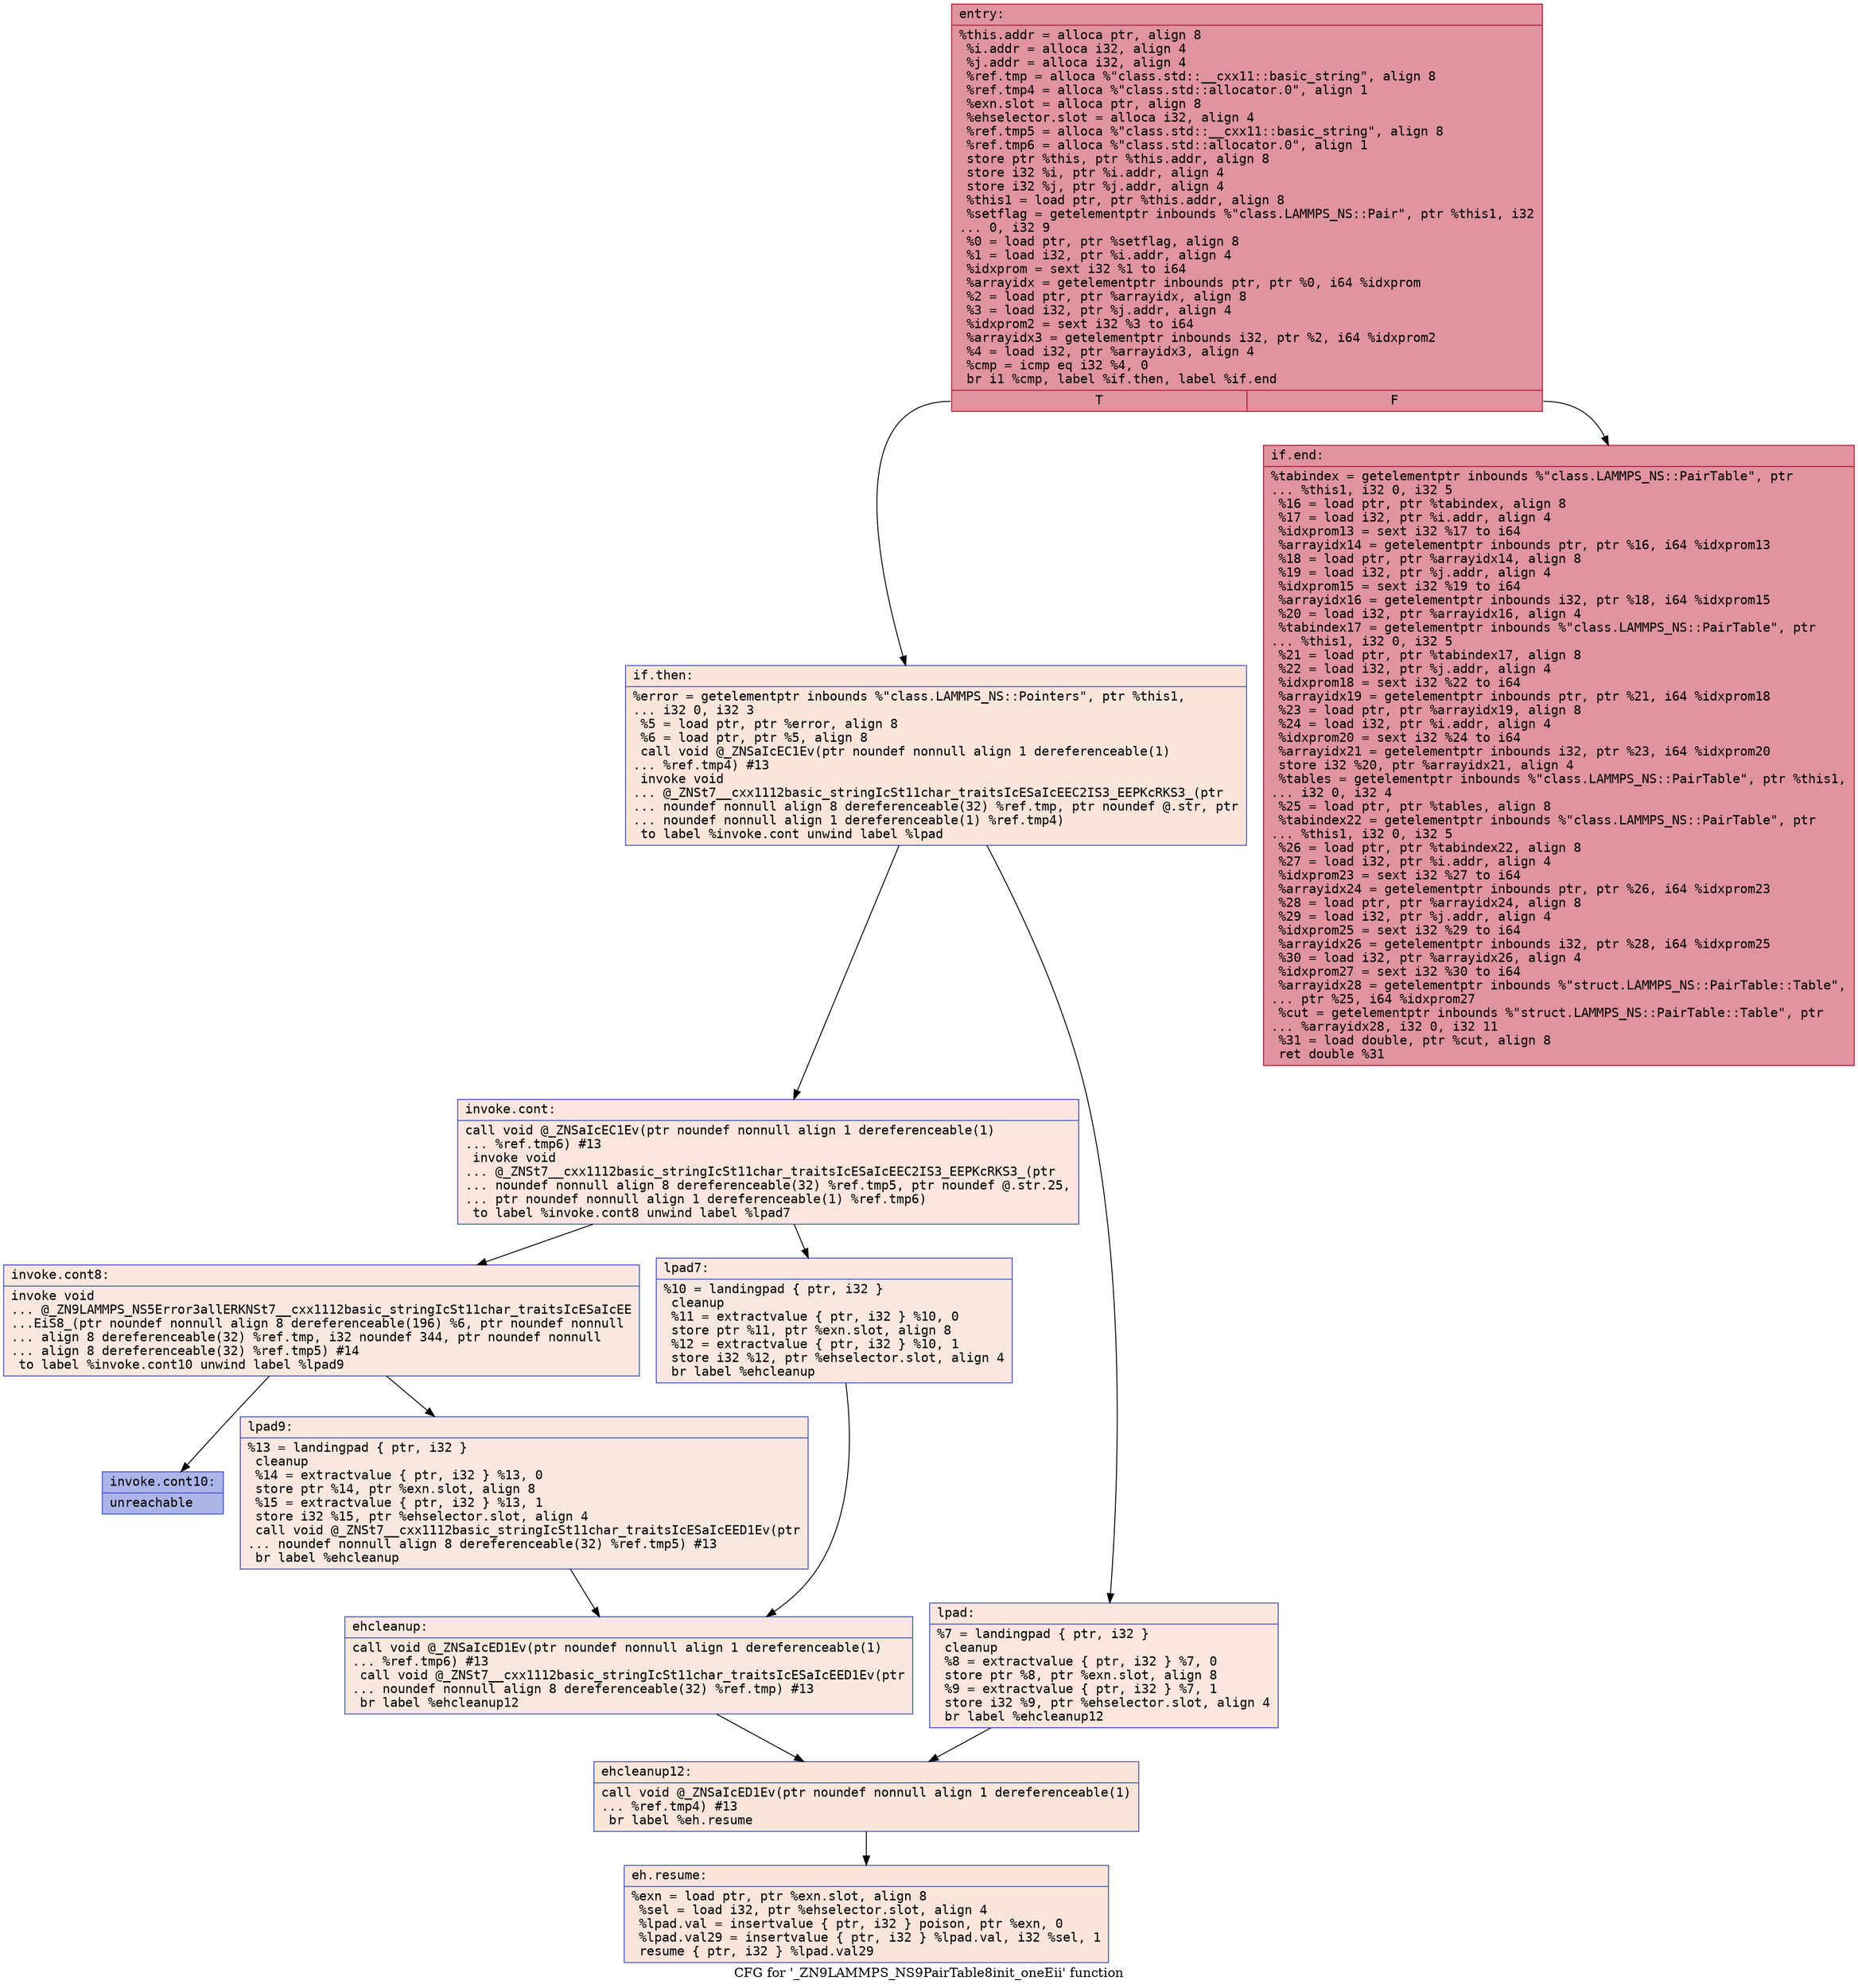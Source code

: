 digraph "CFG for '_ZN9LAMMPS_NS9PairTable8init_oneEii' function" {
	label="CFG for '_ZN9LAMMPS_NS9PairTable8init_oneEii' function";

	Node0x55f58a3570c0 [shape=record,color="#b70d28ff", style=filled, fillcolor="#b70d2870" fontname="Courier",label="{entry:\l|  %this.addr = alloca ptr, align 8\l  %i.addr = alloca i32, align 4\l  %j.addr = alloca i32, align 4\l  %ref.tmp = alloca %\"class.std::__cxx11::basic_string\", align 8\l  %ref.tmp4 = alloca %\"class.std::allocator.0\", align 1\l  %exn.slot = alloca ptr, align 8\l  %ehselector.slot = alloca i32, align 4\l  %ref.tmp5 = alloca %\"class.std::__cxx11::basic_string\", align 8\l  %ref.tmp6 = alloca %\"class.std::allocator.0\", align 1\l  store ptr %this, ptr %this.addr, align 8\l  store i32 %i, ptr %i.addr, align 4\l  store i32 %j, ptr %j.addr, align 4\l  %this1 = load ptr, ptr %this.addr, align 8\l  %setflag = getelementptr inbounds %\"class.LAMMPS_NS::Pair\", ptr %this1, i32\l... 0, i32 9\l  %0 = load ptr, ptr %setflag, align 8\l  %1 = load i32, ptr %i.addr, align 4\l  %idxprom = sext i32 %1 to i64\l  %arrayidx = getelementptr inbounds ptr, ptr %0, i64 %idxprom\l  %2 = load ptr, ptr %arrayidx, align 8\l  %3 = load i32, ptr %j.addr, align 4\l  %idxprom2 = sext i32 %3 to i64\l  %arrayidx3 = getelementptr inbounds i32, ptr %2, i64 %idxprom2\l  %4 = load i32, ptr %arrayidx3, align 4\l  %cmp = icmp eq i32 %4, 0\l  br i1 %cmp, label %if.then, label %if.end\l|{<s0>T|<s1>F}}"];
	Node0x55f58a3570c0:s0 -> Node0x55f58a35a8c0[tooltip="entry -> if.then\nProbability 0.00%" ];
	Node0x55f58a3570c0:s1 -> Node0x55f58a35a930[tooltip="entry -> if.end\nProbability 100.00%" ];
	Node0x55f58a35a8c0 [shape=record,color="#3d50c3ff", style=filled, fillcolor="#f4c5ad70" fontname="Courier",label="{if.then:\l|  %error = getelementptr inbounds %\"class.LAMMPS_NS::Pointers\", ptr %this1,\l... i32 0, i32 3\l  %5 = load ptr, ptr %error, align 8\l  %6 = load ptr, ptr %5, align 8\l  call void @_ZNSaIcEC1Ev(ptr noundef nonnull align 1 dereferenceable(1)\l... %ref.tmp4) #13\l  invoke void\l... @_ZNSt7__cxx1112basic_stringIcSt11char_traitsIcESaIcEEC2IS3_EEPKcRKS3_(ptr\l... noundef nonnull align 8 dereferenceable(32) %ref.tmp, ptr noundef @.str, ptr\l... noundef nonnull align 1 dereferenceable(1) %ref.tmp4)\l          to label %invoke.cont unwind label %lpad\l}"];
	Node0x55f58a35a8c0 -> Node0x55f58a35adb0[tooltip="if.then -> invoke.cont\nProbability 50.00%" ];
	Node0x55f58a35a8c0 -> Node0x55f58a35ae30[tooltip="if.then -> lpad\nProbability 50.00%" ];
	Node0x55f58a35adb0 [shape=record,color="#3d50c3ff", style=filled, fillcolor="#f3c7b170" fontname="Courier",label="{invoke.cont:\l|  call void @_ZNSaIcEC1Ev(ptr noundef nonnull align 1 dereferenceable(1)\l... %ref.tmp6) #13\l  invoke void\l... @_ZNSt7__cxx1112basic_stringIcSt11char_traitsIcESaIcEEC2IS3_EEPKcRKS3_(ptr\l... noundef nonnull align 8 dereferenceable(32) %ref.tmp5, ptr noundef @.str.25,\l... ptr noundef nonnull align 1 dereferenceable(1) %ref.tmp6)\l          to label %invoke.cont8 unwind label %lpad7\l}"];
	Node0x55f58a35adb0 -> Node0x55f58a35b310[tooltip="invoke.cont -> invoke.cont8\nProbability 50.00%" ];
	Node0x55f58a35adb0 -> Node0x55f58a35b360[tooltip="invoke.cont -> lpad7\nProbability 50.00%" ];
	Node0x55f58a35b310 [shape=record,color="#3d50c3ff", style=filled, fillcolor="#f1ccb870" fontname="Courier",label="{invoke.cont8:\l|  invoke void\l... @_ZN9LAMMPS_NS5Error3allERKNSt7__cxx1112basic_stringIcSt11char_traitsIcESaIcEE\l...EiS8_(ptr noundef nonnull align 8 dereferenceable(196) %6, ptr noundef nonnull\l... align 8 dereferenceable(32) %ref.tmp, i32 noundef 344, ptr noundef nonnull\l... align 8 dereferenceable(32) %ref.tmp5) #14\l          to label %invoke.cont10 unwind label %lpad9\l}"];
	Node0x55f58a35b310 -> Node0x55f58a35b2c0[tooltip="invoke.cont8 -> invoke.cont10\nProbability 0.00%" ];
	Node0x55f58a35b310 -> Node0x55f58a35b580[tooltip="invoke.cont8 -> lpad9\nProbability 100.00%" ];
	Node0x55f58a35b2c0 [shape=record,color="#3d50c3ff", style=filled, fillcolor="#4358cb70" fontname="Courier",label="{invoke.cont10:\l|  unreachable\l}"];
	Node0x55f58a35ae30 [shape=record,color="#3d50c3ff", style=filled, fillcolor="#f3c7b170" fontname="Courier",label="{lpad:\l|  %7 = landingpad \{ ptr, i32 \}\l          cleanup\l  %8 = extractvalue \{ ptr, i32 \} %7, 0\l  store ptr %8, ptr %exn.slot, align 8\l  %9 = extractvalue \{ ptr, i32 \} %7, 1\l  store i32 %9, ptr %ehselector.slot, align 4\l  br label %ehcleanup12\l}"];
	Node0x55f58a35ae30 -> Node0x55f58a35bae0[tooltip="lpad -> ehcleanup12\nProbability 100.00%" ];
	Node0x55f58a35b360 [shape=record,color="#3d50c3ff", style=filled, fillcolor="#f1ccb870" fontname="Courier",label="{lpad7:\l|  %10 = landingpad \{ ptr, i32 \}\l          cleanup\l  %11 = extractvalue \{ ptr, i32 \} %10, 0\l  store ptr %11, ptr %exn.slot, align 8\l  %12 = extractvalue \{ ptr, i32 \} %10, 1\l  store i32 %12, ptr %ehselector.slot, align 4\l  br label %ehcleanup\l}"];
	Node0x55f58a35b360 -> Node0x55f58a35be30[tooltip="lpad7 -> ehcleanup\nProbability 100.00%" ];
	Node0x55f58a35b580 [shape=record,color="#3d50c3ff", style=filled, fillcolor="#f1ccb870" fontname="Courier",label="{lpad9:\l|  %13 = landingpad \{ ptr, i32 \}\l          cleanup\l  %14 = extractvalue \{ ptr, i32 \} %13, 0\l  store ptr %14, ptr %exn.slot, align 8\l  %15 = extractvalue \{ ptr, i32 \} %13, 1\l  store i32 %15, ptr %ehselector.slot, align 4\l  call void @_ZNSt7__cxx1112basic_stringIcSt11char_traitsIcESaIcEED1Ev(ptr\l... noundef nonnull align 8 dereferenceable(32) %ref.tmp5) #13\l  br label %ehcleanup\l}"];
	Node0x55f58a35b580 -> Node0x55f58a35be30[tooltip="lpad9 -> ehcleanup\nProbability 100.00%" ];
	Node0x55f58a35be30 [shape=record,color="#3d50c3ff", style=filled, fillcolor="#f2cab570" fontname="Courier",label="{ehcleanup:\l|  call void @_ZNSaIcED1Ev(ptr noundef nonnull align 1 dereferenceable(1)\l... %ref.tmp6) #13\l  call void @_ZNSt7__cxx1112basic_stringIcSt11char_traitsIcESaIcEED1Ev(ptr\l... noundef nonnull align 8 dereferenceable(32) %ref.tmp) #13\l  br label %ehcleanup12\l}"];
	Node0x55f58a35be30 -> Node0x55f58a35bae0[tooltip="ehcleanup -> ehcleanup12\nProbability 100.00%" ];
	Node0x55f58a35bae0 [shape=record,color="#3d50c3ff", style=filled, fillcolor="#f4c5ad70" fontname="Courier",label="{ehcleanup12:\l|  call void @_ZNSaIcED1Ev(ptr noundef nonnull align 1 dereferenceable(1)\l... %ref.tmp4) #13\l  br label %eh.resume\l}"];
	Node0x55f58a35bae0 -> Node0x55f58a35c6e0[tooltip="ehcleanup12 -> eh.resume\nProbability 100.00%" ];
	Node0x55f58a35a930 [shape=record,color="#b70d28ff", style=filled, fillcolor="#b70d2870" fontname="Courier",label="{if.end:\l|  %tabindex = getelementptr inbounds %\"class.LAMMPS_NS::PairTable\", ptr\l... %this1, i32 0, i32 5\l  %16 = load ptr, ptr %tabindex, align 8\l  %17 = load i32, ptr %i.addr, align 4\l  %idxprom13 = sext i32 %17 to i64\l  %arrayidx14 = getelementptr inbounds ptr, ptr %16, i64 %idxprom13\l  %18 = load ptr, ptr %arrayidx14, align 8\l  %19 = load i32, ptr %j.addr, align 4\l  %idxprom15 = sext i32 %19 to i64\l  %arrayidx16 = getelementptr inbounds i32, ptr %18, i64 %idxprom15\l  %20 = load i32, ptr %arrayidx16, align 4\l  %tabindex17 = getelementptr inbounds %\"class.LAMMPS_NS::PairTable\", ptr\l... %this1, i32 0, i32 5\l  %21 = load ptr, ptr %tabindex17, align 8\l  %22 = load i32, ptr %j.addr, align 4\l  %idxprom18 = sext i32 %22 to i64\l  %arrayidx19 = getelementptr inbounds ptr, ptr %21, i64 %idxprom18\l  %23 = load ptr, ptr %arrayidx19, align 8\l  %24 = load i32, ptr %i.addr, align 4\l  %idxprom20 = sext i32 %24 to i64\l  %arrayidx21 = getelementptr inbounds i32, ptr %23, i64 %idxprom20\l  store i32 %20, ptr %arrayidx21, align 4\l  %tables = getelementptr inbounds %\"class.LAMMPS_NS::PairTable\", ptr %this1,\l... i32 0, i32 4\l  %25 = load ptr, ptr %tables, align 8\l  %tabindex22 = getelementptr inbounds %\"class.LAMMPS_NS::PairTable\", ptr\l... %this1, i32 0, i32 5\l  %26 = load ptr, ptr %tabindex22, align 8\l  %27 = load i32, ptr %i.addr, align 4\l  %idxprom23 = sext i32 %27 to i64\l  %arrayidx24 = getelementptr inbounds ptr, ptr %26, i64 %idxprom23\l  %28 = load ptr, ptr %arrayidx24, align 8\l  %29 = load i32, ptr %j.addr, align 4\l  %idxprom25 = sext i32 %29 to i64\l  %arrayidx26 = getelementptr inbounds i32, ptr %28, i64 %idxprom25\l  %30 = load i32, ptr %arrayidx26, align 4\l  %idxprom27 = sext i32 %30 to i64\l  %arrayidx28 = getelementptr inbounds %\"struct.LAMMPS_NS::PairTable::Table\",\l... ptr %25, i64 %idxprom27\l  %cut = getelementptr inbounds %\"struct.LAMMPS_NS::PairTable::Table\", ptr\l... %arrayidx28, i32 0, i32 11\l  %31 = load double, ptr %cut, align 8\l  ret double %31\l}"];
	Node0x55f58a35c6e0 [shape=record,color="#3d50c3ff", style=filled, fillcolor="#f4c5ad70" fontname="Courier",label="{eh.resume:\l|  %exn = load ptr, ptr %exn.slot, align 8\l  %sel = load i32, ptr %ehselector.slot, align 4\l  %lpad.val = insertvalue \{ ptr, i32 \} poison, ptr %exn, 0\l  %lpad.val29 = insertvalue \{ ptr, i32 \} %lpad.val, i32 %sel, 1\l  resume \{ ptr, i32 \} %lpad.val29\l}"];
}
